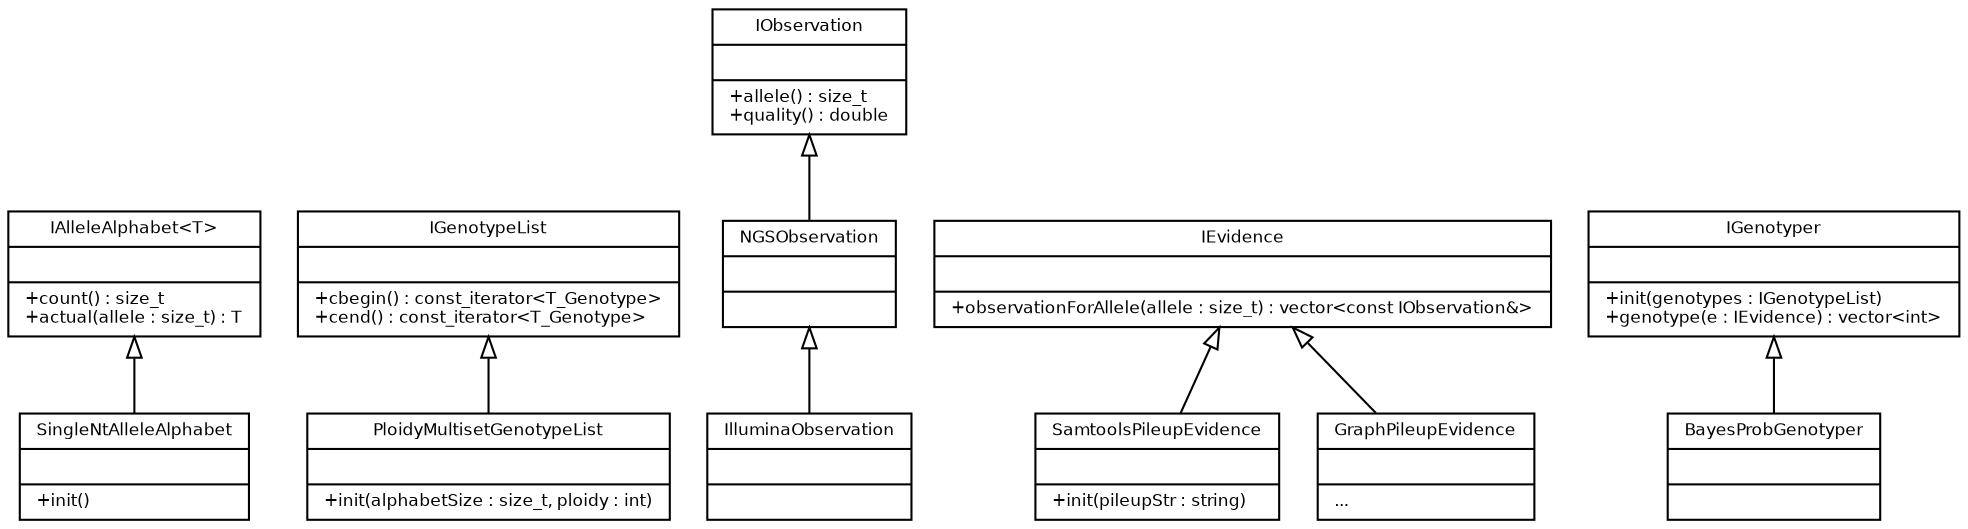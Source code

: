 digraph G {
	fontname = "Bitstream Vera Sans"
	fontsize = 8
	rankdir=BT;

	node [
		fontname = "Bitstream Vera Sans"
		fontsize = 8
		shape = "record"
	]

	edge [
		fontname = "Bitstream Vera Sans"
		fontsize = 8
	]

	IAlleleAlphabet [
		label = "{IAlleleAlphabet\<T\>||+count() : size_t\l+actual(allele : size_t) : T\l}"
	]

	SingleNtAlleleAlphabet [
		label = "{SingleNtAlleleAlphabet||+init()\l}"
	]

	edge [
		arrowhead = "empty"
	]

	SingleNtAlleleAlphabet -> IAlleleAlphabet


	IGenotypeList [
		label = "{IGenotypeList||+cbegin() : const_iterator\<T_Genotype\>\l+cend() : const_iterator\<T_Genotype\>\l}"
	]

	PloidyMultisetGenotypeList [
		label = "{PloidyMultisetGenotypeList||+init(alphabetSize : size_t, ploidy : int)\l}"
	]

	PloidyMultisetGenotypeList -> IGenotypeList

	IObservation [
		label = "{IObservation||+allele() : size_t\l+quality() : double\l}"
	]

	NGSObservation [
		label = "{NGSObservation||}"
	]

	IlluminaObservation [
		label = "{IlluminaObservation||}"
	]

	NGSObservation -> IObservation
	IlluminaObservation -> NGSObservation

	IEvidence [
		label = "{IEvidence||+observationForAllele(allele : size_t) : vector\<const IObservation&\>\l}"
	]

	SamtoolsPileupEvidence [
		label = "{SamtoolsPileupEvidence||+init(pileupStr : string)\l}"
	]

	GraphPileupEvidence [
		label = "{GraphPileupEvidence||...\l}"
	]

	SamtoolsPileupEvidence -> IEvidence
	GraphPileupEvidence -> IEvidence

	IGenotyper [
		label = "{IGenotyper||+init(genotypes : IGenotypeList)\l+genotype(e : IEvidence) : vector\<int\>\l}"
	]

	BayesProbGenotyper [
		label = "{BayesProbGenotyper||}"
	]

	BayesProbGenotyper -> IGenotyper

}
